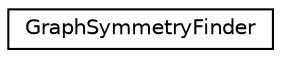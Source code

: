 digraph "Graphical Class Hierarchy"
{
 // LATEX_PDF_SIZE
  edge [fontname="Helvetica",fontsize="10",labelfontname="Helvetica",labelfontsize="10"];
  node [fontname="Helvetica",fontsize="10",shape=record];
  rankdir="LR";
  Node0 [label="GraphSymmetryFinder",height=0.2,width=0.4,color="black", fillcolor="white", style="filled",URL="$classoperations__research_1_1_graph_symmetry_finder.html",tooltip=" "];
}
